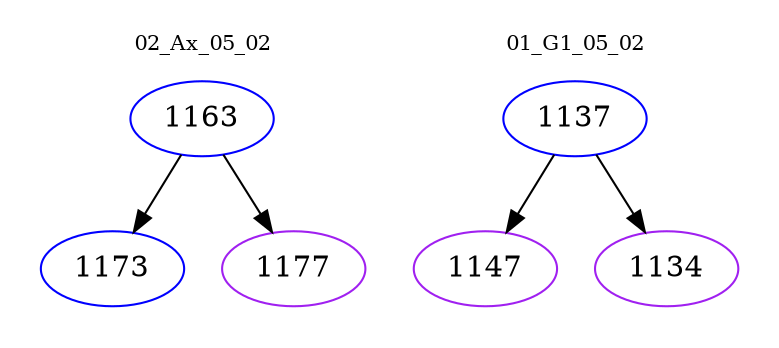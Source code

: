 digraph{
subgraph cluster_0 {
color = white
label = "02_Ax_05_02";
fontsize=10;
T0_1163 [label="1163", color="blue"]
T0_1163 -> T0_1173 [color="black"]
T0_1173 [label="1173", color="blue"]
T0_1163 -> T0_1177 [color="black"]
T0_1177 [label="1177", color="purple"]
}
subgraph cluster_1 {
color = white
label = "01_G1_05_02";
fontsize=10;
T1_1137 [label="1137", color="blue"]
T1_1137 -> T1_1147 [color="black"]
T1_1147 [label="1147", color="purple"]
T1_1137 -> T1_1134 [color="black"]
T1_1134 [label="1134", color="purple"]
}
}
